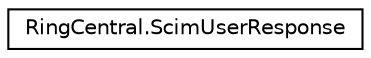 digraph "Graphical Class Hierarchy"
{
 // LATEX_PDF_SIZE
  edge [fontname="Helvetica",fontsize="10",labelfontname="Helvetica",labelfontsize="10"];
  node [fontname="Helvetica",fontsize="10",shape=record];
  rankdir="LR";
  Node0 [label="RingCentral.ScimUserResponse",height=0.2,width=0.4,color="black", fillcolor="white", style="filled",URL="$classRingCentral_1_1ScimUserResponse.html",tooltip=" "];
}
